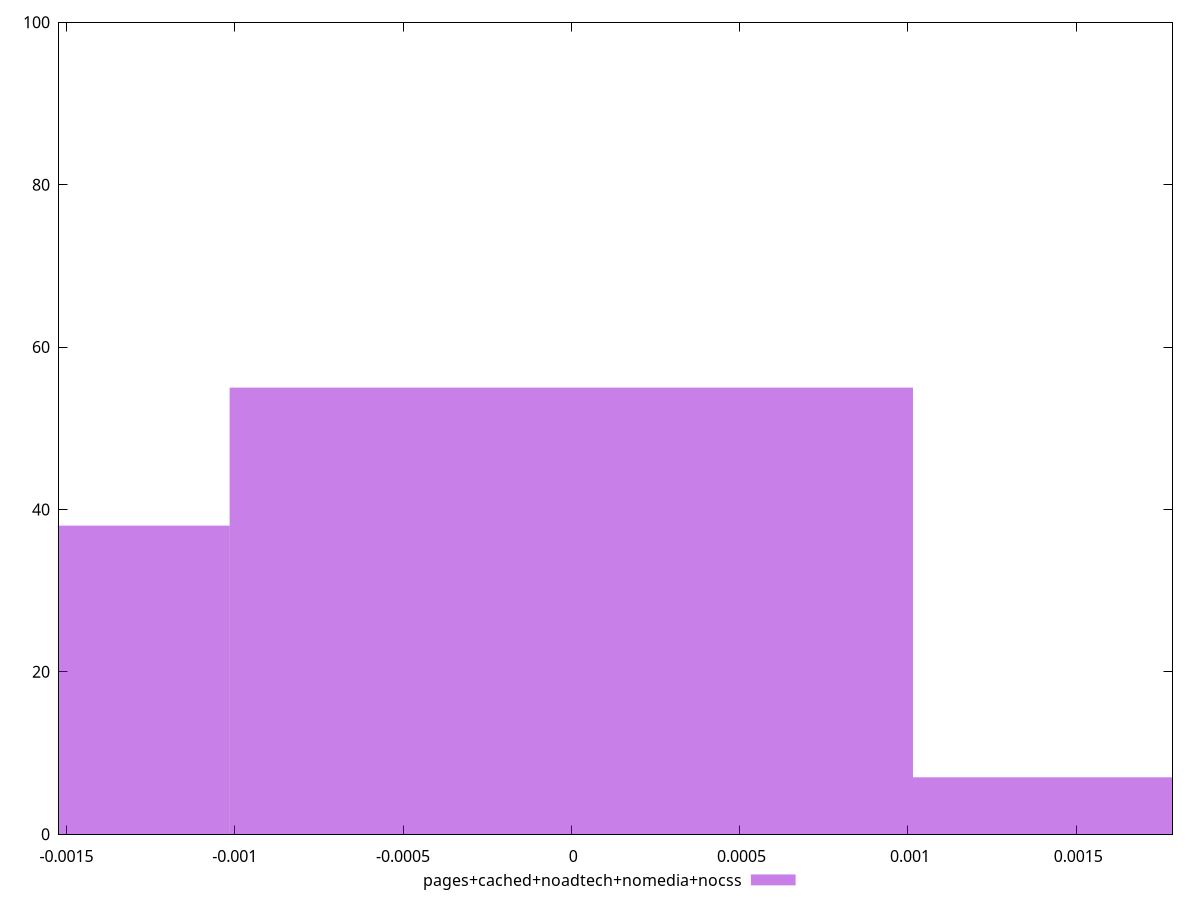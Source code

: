 reset

$pagesCachedNoadtechNomediaNocss <<EOF
0 55
-0.0020301420691649723 38
0.0020301420691649723 7
EOF

set key outside below
set boxwidth 0.0020301420691649723
set xrange [-0.0015219788578124138:0.00178601771114888]
set yrange [0:100]
set trange [0:100]
set style fill transparent solid 0.5 noborder
set terminal svg size 640, 490 enhanced background rgb 'white'
set output "report_00018_2021-02-10T15-25-16.877Z/meta/pScore-difference/comparison/histogram/4_vs_5.svg"

plot $pagesCachedNoadtechNomediaNocss title "pages+cached+noadtech+nomedia+nocss" with boxes

reset

